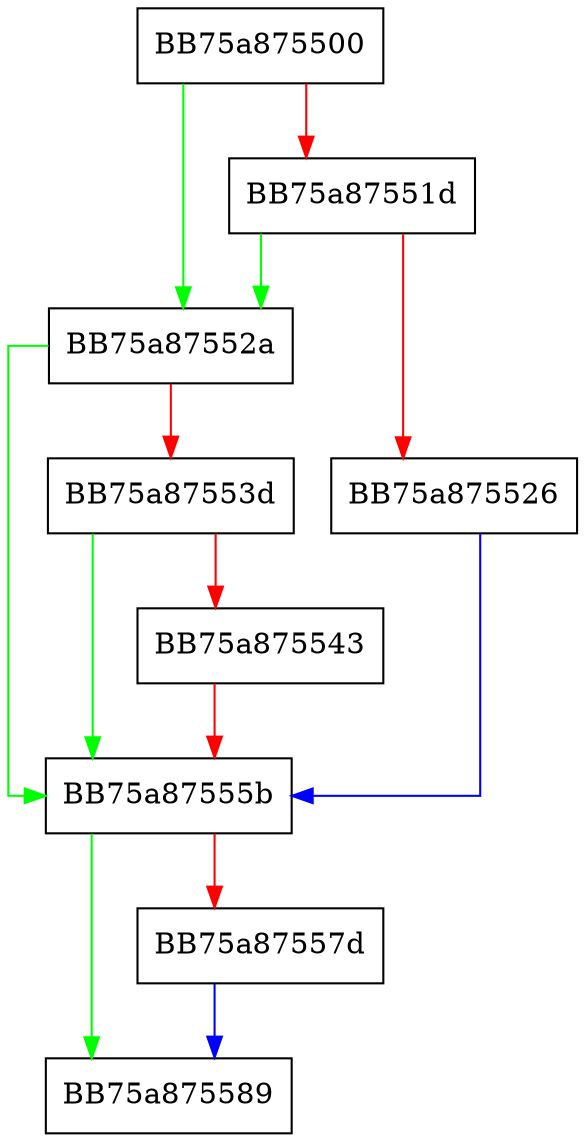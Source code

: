 digraph LoadDirectoryMonitoringFlagsDbVar {
  node [shape="box"];
  graph [splines=ortho];
  BB75a875500 -> BB75a87552a [color="green"];
  BB75a875500 -> BB75a87551d [color="red"];
  BB75a87551d -> BB75a87552a [color="green"];
  BB75a87551d -> BB75a875526 [color="red"];
  BB75a875526 -> BB75a87555b [color="blue"];
  BB75a87552a -> BB75a87555b [color="green"];
  BB75a87552a -> BB75a87553d [color="red"];
  BB75a87553d -> BB75a87555b [color="green"];
  BB75a87553d -> BB75a875543 [color="red"];
  BB75a875543 -> BB75a87555b [color="red"];
  BB75a87555b -> BB75a875589 [color="green"];
  BB75a87555b -> BB75a87557d [color="red"];
  BB75a87557d -> BB75a875589 [color="blue"];
}